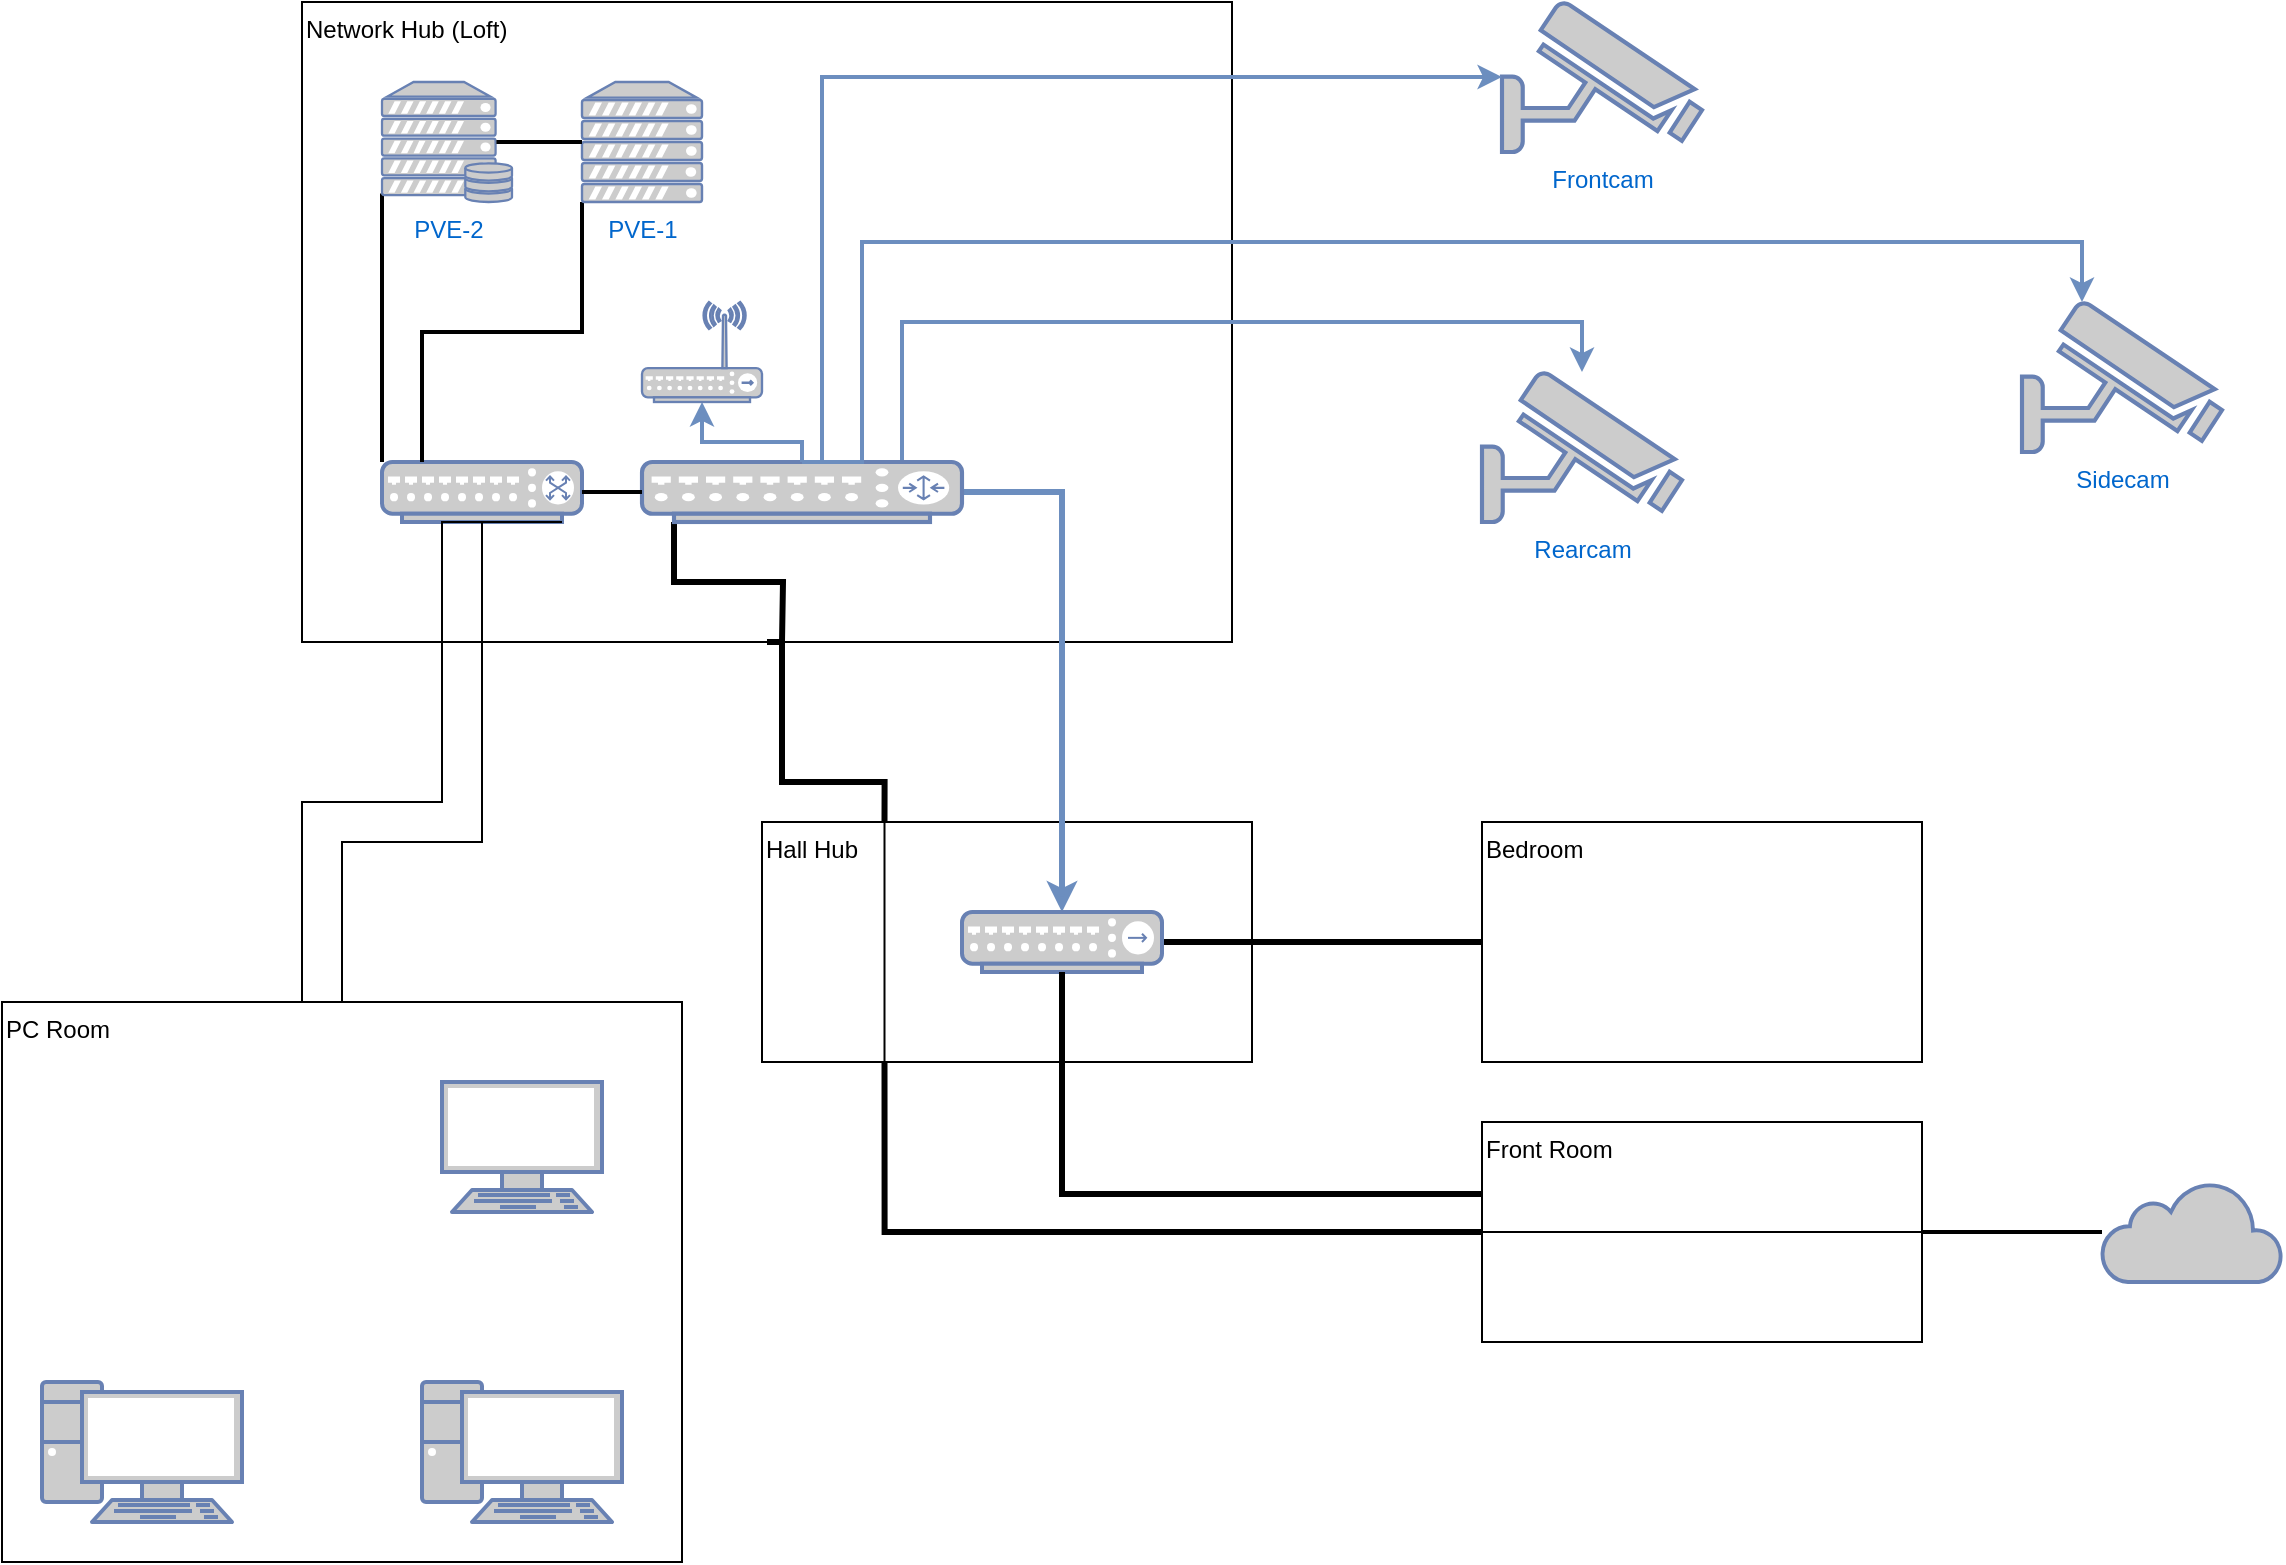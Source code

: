 <mxfile version="24.7.6">
  <diagram name="Page-1" id="bfe91b75-5d2c-26a0-9c1d-138518896778">
    <mxGraphModel dx="1358" dy="976" grid="1" gridSize="10" guides="1" tooltips="1" connect="1" arrows="1" fold="1" page="1" pageScale="1" pageWidth="1169" pageHeight="827" background="none" math="0" shadow="0">
      <root>
        <mxCell id="0" />
        <mxCell id="1" parent="0" />
        <mxCell id="rhZr1Ncj7lWOEAyM3C-6-3" value="Network Hub (Loft)" style="rounded=0;whiteSpace=wrap;html=1;verticalAlign=top;align=left;" vertex="1" parent="1">
          <mxGeometry x="170" y="10" width="465" height="320" as="geometry" />
        </mxCell>
        <mxCell id="rhZr1Ncj7lWOEAyM3C-6-21" style="edgeStyle=orthogonalEdgeStyle;rounded=0;orthogonalLoop=1;jettySize=auto;html=1;exitX=0.25;exitY=1;exitDx=0;exitDy=0;entryX=0;entryY=0.5;entryDx=0;entryDy=0;endArrow=none;endFill=0;strokeWidth=3;" edge="1" parent="1" source="rhZr1Ncj7lWOEAyM3C-6-4" target="rhZr1Ncj7lWOEAyM3C-6-9">
          <mxGeometry relative="1" as="geometry" />
        </mxCell>
        <mxCell id="rhZr1Ncj7lWOEAyM3C-6-4" value="Hall Hub" style="rounded=0;whiteSpace=wrap;html=1;verticalAlign=top;align=left;" vertex="1" parent="1">
          <mxGeometry x="400" y="420" width="245" height="120" as="geometry" />
        </mxCell>
        <mxCell id="rhZr1Ncj7lWOEAyM3C-6-8" style="edgeStyle=orthogonalEdgeStyle;rounded=0;orthogonalLoop=1;jettySize=auto;html=1;entryX=0.25;entryY=0;entryDx=0;entryDy=0;endArrow=none;endFill=0;strokeWidth=3;exitX=0.5;exitY=1;exitDx=0;exitDy=0;" edge="1" parent="1" source="rhZr1Ncj7lWOEAyM3C-6-3" target="rhZr1Ncj7lWOEAyM3C-6-4">
          <mxGeometry relative="1" as="geometry">
            <mxPoint x="170" y="340" as="sourcePoint" />
            <Array as="points">
              <mxPoint x="410" y="400" />
              <mxPoint x="461" y="400" />
            </Array>
          </mxGeometry>
        </mxCell>
        <mxCell id="rhZr1Ncj7lWOEAyM3C-6-9" value="Front Room" style="rounded=0;whiteSpace=wrap;html=1;verticalAlign=top;align=left;" vertex="1" parent="1">
          <mxGeometry x="760" y="570" width="220" height="110" as="geometry" />
        </mxCell>
        <mxCell id="rhZr1Ncj7lWOEAyM3C-6-11" style="edgeStyle=orthogonalEdgeStyle;rounded=0;orthogonalLoop=1;jettySize=auto;html=1;entryX=1;entryY=0.5;entryDx=0;entryDy=0;endArrow=none;endFill=0;strokeWidth=2;" edge="1" parent="1" source="rhZr1Ncj7lWOEAyM3C-6-10" target="rhZr1Ncj7lWOEAyM3C-6-9">
          <mxGeometry relative="1" as="geometry" />
        </mxCell>
        <mxCell id="rhZr1Ncj7lWOEAyM3C-6-10" value="" style="html=1;outlineConnect=0;fillColor=#CCCCCC;strokeColor=#6881B3;gradientColor=none;gradientDirection=north;strokeWidth=2;shape=mxgraph.networks.cloud;fontColor=#ffffff;" vertex="1" parent="1">
          <mxGeometry x="1070" y="600" width="90" height="50" as="geometry" />
        </mxCell>
        <mxCell id="rhZr1Ncj7lWOEAyM3C-6-16" value="" style="endArrow=none;html=1;rounded=0;entryX=1;entryY=0.5;entryDx=0;entryDy=0;exitX=0;exitY=0.5;exitDx=0;exitDy=0;" edge="1" parent="1" source="rhZr1Ncj7lWOEAyM3C-6-9" target="rhZr1Ncj7lWOEAyM3C-6-9">
          <mxGeometry width="50" height="50" relative="1" as="geometry">
            <mxPoint x="760" y="630" as="sourcePoint" />
            <mxPoint x="810" y="580" as="targetPoint" />
          </mxGeometry>
        </mxCell>
        <mxCell id="rhZr1Ncj7lWOEAyM3C-6-18" value="PC Room" style="rounded=0;whiteSpace=wrap;html=1;verticalAlign=top;align=left;" vertex="1" parent="1">
          <mxGeometry x="20" y="510" width="340" height="280" as="geometry" />
        </mxCell>
        <mxCell id="rhZr1Ncj7lWOEAyM3C-6-22" value="" style="endArrow=none;html=1;rounded=0;entryX=0.25;entryY=0;entryDx=0;entryDy=0;exitX=0.25;exitY=1;exitDx=0;exitDy=0;" edge="1" parent="1" source="rhZr1Ncj7lWOEAyM3C-6-4" target="rhZr1Ncj7lWOEAyM3C-6-4">
          <mxGeometry width="50" height="50" relative="1" as="geometry">
            <mxPoint x="430" y="500" as="sourcePoint" />
            <mxPoint x="480" y="450" as="targetPoint" />
          </mxGeometry>
        </mxCell>
        <mxCell id="rhZr1Ncj7lWOEAyM3C-6-27" value="Bedroom" style="rounded=0;whiteSpace=wrap;html=1;verticalAlign=top;align=left;" vertex="1" parent="1">
          <mxGeometry x="760" y="420" width="220" height="120" as="geometry" />
        </mxCell>
        <mxCell id="rhZr1Ncj7lWOEAyM3C-6-29" value="" style="fontColor=#0066CC;verticalAlign=top;verticalLabelPosition=bottom;labelPosition=center;align=center;html=1;outlineConnect=0;fillColor=#CCCCCC;strokeColor=#6881B3;gradientColor=none;gradientDirection=north;strokeWidth=2;shape=mxgraph.networks.pc;" vertex="1" parent="1">
          <mxGeometry x="230" y="700" width="100" height="70" as="geometry" />
        </mxCell>
        <mxCell id="rhZr1Ncj7lWOEAyM3C-6-30" value="" style="fontColor=#0066CC;verticalAlign=top;verticalLabelPosition=bottom;labelPosition=center;align=center;html=1;outlineConnect=0;fillColor=#CCCCCC;strokeColor=#6881B3;gradientColor=none;gradientDirection=north;strokeWidth=2;shape=mxgraph.networks.pc;" vertex="1" parent="1">
          <mxGeometry x="40" y="700" width="100" height="70" as="geometry" />
        </mxCell>
        <mxCell id="rhZr1Ncj7lWOEAyM3C-6-31" value="" style="fontColor=#0066CC;verticalAlign=top;verticalLabelPosition=bottom;labelPosition=center;align=center;html=1;outlineConnect=0;fillColor=#CCCCCC;strokeColor=#6881B3;gradientColor=none;gradientDirection=north;strokeWidth=2;shape=mxgraph.networks.terminal;" vertex="1" parent="1">
          <mxGeometry x="240" y="550" width="80" height="65" as="geometry" />
        </mxCell>
        <mxCell id="rhZr1Ncj7lWOEAyM3C-6-34" style="edgeStyle=orthogonalEdgeStyle;rounded=0;orthogonalLoop=1;jettySize=auto;html=1;exitX=0.1;exitY=1;exitDx=0;exitDy=0;exitPerimeter=0;endArrow=none;endFill=0;strokeWidth=3;" edge="1" parent="1" source="rhZr1Ncj7lWOEAyM3C-6-32">
          <mxGeometry relative="1" as="geometry">
            <mxPoint x="410" y="330" as="targetPoint" />
          </mxGeometry>
        </mxCell>
        <mxCell id="rhZr1Ncj7lWOEAyM3C-6-45" style="edgeStyle=orthogonalEdgeStyle;rounded=0;orthogonalLoop=1;jettySize=auto;html=1;exitX=1;exitY=0.5;exitDx=0;exitDy=0;exitPerimeter=0;strokeWidth=3;endArrow=classic;endFill=1;fillColor=#dae8fc;strokeColor=#6c8ebf;" edge="1" parent="1" source="rhZr1Ncj7lWOEAyM3C-6-32" target="rhZr1Ncj7lWOEAyM3C-6-33">
          <mxGeometry relative="1" as="geometry" />
        </mxCell>
        <mxCell id="rhZr1Ncj7lWOEAyM3C-6-49" style="edgeStyle=orthogonalEdgeStyle;rounded=0;orthogonalLoop=1;jettySize=auto;html=1;exitX=0.5;exitY=0;exitDx=0;exitDy=0;exitPerimeter=0;fillColor=#dae8fc;strokeColor=#6c8ebf;strokeWidth=2;" edge="1" parent="1" source="rhZr1Ncj7lWOEAyM3C-6-32" target="rhZr1Ncj7lWOEAyM3C-6-40">
          <mxGeometry relative="1" as="geometry">
            <Array as="points">
              <mxPoint x="470" y="240" />
              <mxPoint x="470" y="170" />
              <mxPoint x="810" y="170" />
            </Array>
          </mxGeometry>
        </mxCell>
        <mxCell id="rhZr1Ncj7lWOEAyM3C-6-32" value="" style="fontColor=#0066CC;verticalAlign=top;verticalLabelPosition=bottom;labelPosition=center;align=center;html=1;outlineConnect=0;fillColor=#CCCCCC;strokeColor=#6881B3;gradientColor=none;gradientDirection=north;strokeWidth=2;shape=mxgraph.networks.router;" vertex="1" parent="1">
          <mxGeometry x="340" y="240" width="160" height="30" as="geometry" />
        </mxCell>
        <mxCell id="rhZr1Ncj7lWOEAyM3C-6-47" style="edgeStyle=orthogonalEdgeStyle;rounded=0;orthogonalLoop=1;jettySize=auto;html=1;exitX=1;exitY=0.5;exitDx=0;exitDy=0;exitPerimeter=0;entryX=0;entryY=0.5;entryDx=0;entryDy=0;strokeWidth=3;endArrow=none;endFill=0;" edge="1" parent="1" source="rhZr1Ncj7lWOEAyM3C-6-33" target="rhZr1Ncj7lWOEAyM3C-6-27">
          <mxGeometry relative="1" as="geometry" />
        </mxCell>
        <mxCell id="rhZr1Ncj7lWOEAyM3C-6-33" value="" style="fontColor=#0066CC;verticalAlign=top;verticalLabelPosition=bottom;labelPosition=center;align=center;html=1;outlineConnect=0;fillColor=#CCCCCC;strokeColor=#6881B3;gradientColor=none;gradientDirection=north;strokeWidth=2;shape=mxgraph.networks.hub;" vertex="1" parent="1">
          <mxGeometry x="500" y="465" width="100" height="30" as="geometry" />
        </mxCell>
        <mxCell id="rhZr1Ncj7lWOEAyM3C-6-35" value="" style="fontColor=#0066CC;verticalAlign=top;verticalLabelPosition=bottom;labelPosition=center;align=center;html=1;outlineConnect=0;fillColor=#CCCCCC;strokeColor=#6881B3;gradientColor=none;gradientDirection=north;strokeWidth=2;shape=mxgraph.networks.switch;" vertex="1" parent="1">
          <mxGeometry x="210" y="240" width="100" height="30" as="geometry" />
        </mxCell>
        <mxCell id="rhZr1Ncj7lWOEAyM3C-6-36" style="edgeStyle=orthogonalEdgeStyle;rounded=0;orthogonalLoop=1;jettySize=auto;html=1;exitX=1;exitY=0.5;exitDx=0;exitDy=0;exitPerimeter=0;entryX=0;entryY=0.5;entryDx=0;entryDy=0;entryPerimeter=0;endArrow=none;endFill=0;strokeWidth=2;" edge="1" parent="1" source="rhZr1Ncj7lWOEAyM3C-6-35" target="rhZr1Ncj7lWOEAyM3C-6-32">
          <mxGeometry relative="1" as="geometry" />
        </mxCell>
        <mxCell id="rhZr1Ncj7lWOEAyM3C-6-38" style="edgeStyle=orthogonalEdgeStyle;rounded=0;orthogonalLoop=1;jettySize=auto;html=1;exitX=0.5;exitY=1;exitDx=0;exitDy=0;exitPerimeter=0;entryX=0.5;entryY=0;entryDx=0;entryDy=0;endArrow=none;endFill=0;" edge="1" parent="1" source="rhZr1Ncj7lWOEAyM3C-6-35" target="rhZr1Ncj7lWOEAyM3C-6-18">
          <mxGeometry relative="1" as="geometry">
            <Array as="points">
              <mxPoint x="240" y="270" />
              <mxPoint x="240" y="410" />
              <mxPoint x="170" y="410" />
            </Array>
          </mxGeometry>
        </mxCell>
        <mxCell id="rhZr1Ncj7lWOEAyM3C-6-39" style="edgeStyle=orthogonalEdgeStyle;rounded=0;orthogonalLoop=1;jettySize=auto;html=1;exitX=0.9;exitY=1;exitDx=0;exitDy=0;exitPerimeter=0;entryX=0.5;entryY=0;entryDx=0;entryDy=0;endArrow=none;endFill=0;" edge="1" parent="1" source="rhZr1Ncj7lWOEAyM3C-6-35" target="rhZr1Ncj7lWOEAyM3C-6-18">
          <mxGeometry relative="1" as="geometry">
            <Array as="points">
              <mxPoint x="260" y="270" />
              <mxPoint x="260" y="430" />
              <mxPoint x="190" y="430" />
            </Array>
          </mxGeometry>
        </mxCell>
        <mxCell id="rhZr1Ncj7lWOEAyM3C-6-40" value="Rearcam" style="fontColor=#0066CC;verticalAlign=top;verticalLabelPosition=bottom;labelPosition=center;align=center;html=1;outlineConnect=0;fillColor=#CCCCCC;strokeColor=#6881B3;gradientColor=none;gradientDirection=north;strokeWidth=2;shape=mxgraph.networks.security_camera;" vertex="1" parent="1">
          <mxGeometry x="760" y="195" width="100" height="75" as="geometry" />
        </mxCell>
        <mxCell id="rhZr1Ncj7lWOEAyM3C-6-41" value="Sidecam" style="fontColor=#0066CC;verticalAlign=top;verticalLabelPosition=bottom;labelPosition=center;align=center;html=1;outlineConnect=0;fillColor=#CCCCCC;strokeColor=#6881B3;gradientColor=none;gradientDirection=north;strokeWidth=2;shape=mxgraph.networks.security_camera;" vertex="1" parent="1">
          <mxGeometry x="1030" y="160" width="100" height="75" as="geometry" />
        </mxCell>
        <mxCell id="rhZr1Ncj7lWOEAyM3C-6-42" value="Frontcam" style="fontColor=#0066CC;verticalAlign=top;verticalLabelPosition=bottom;labelPosition=center;align=center;html=1;outlineConnect=0;fillColor=#CCCCCC;strokeColor=#6881B3;gradientColor=none;gradientDirection=north;strokeWidth=2;shape=mxgraph.networks.security_camera;" vertex="1" parent="1">
          <mxGeometry x="770" y="10" width="100" height="75" as="geometry" />
        </mxCell>
        <mxCell id="rhZr1Ncj7lWOEAyM3C-6-46" style="edgeStyle=orthogonalEdgeStyle;rounded=0;orthogonalLoop=1;jettySize=auto;html=1;exitX=0.5;exitY=1;exitDx=0;exitDy=0;exitPerimeter=0;entryX=0;entryY=0.327;entryDx=0;entryDy=0;entryPerimeter=0;strokeWidth=3;endArrow=none;endFill=0;" edge="1" parent="1" source="rhZr1Ncj7lWOEAyM3C-6-33" target="rhZr1Ncj7lWOEAyM3C-6-9">
          <mxGeometry relative="1" as="geometry" />
        </mxCell>
        <mxCell id="rhZr1Ncj7lWOEAyM3C-6-48" style="edgeStyle=orthogonalEdgeStyle;rounded=0;orthogonalLoop=1;jettySize=auto;html=1;exitX=0.5;exitY=0;exitDx=0;exitDy=0;exitPerimeter=0;entryX=0;entryY=0.5;entryDx=0;entryDy=0;entryPerimeter=0;endArrow=classic;endFill=1;strokeWidth=2;fillColor=#dae8fc;strokeColor=#6c8ebf;" edge="1" parent="1" source="rhZr1Ncj7lWOEAyM3C-6-32" target="rhZr1Ncj7lWOEAyM3C-6-42">
          <mxGeometry relative="1" as="geometry">
            <Array as="points">
              <mxPoint x="430" y="240" />
              <mxPoint x="430" y="48" />
            </Array>
          </mxGeometry>
        </mxCell>
        <mxCell id="rhZr1Ncj7lWOEAyM3C-6-50" style="edgeStyle=orthogonalEdgeStyle;rounded=0;orthogonalLoop=1;jettySize=auto;html=1;exitX=0.5;exitY=0;exitDx=0;exitDy=0;exitPerimeter=0;entryX=0.3;entryY=0;entryDx=0;entryDy=0;entryPerimeter=0;fillColor=#dae8fc;strokeColor=#6c8ebf;strokeWidth=2;" edge="1" parent="1" source="rhZr1Ncj7lWOEAyM3C-6-32" target="rhZr1Ncj7lWOEAyM3C-6-41">
          <mxGeometry relative="1" as="geometry">
            <Array as="points">
              <mxPoint x="450" y="240" />
              <mxPoint x="450" y="130" />
              <mxPoint x="1060" y="130" />
            </Array>
          </mxGeometry>
        </mxCell>
        <mxCell id="rhZr1Ncj7lWOEAyM3C-6-53" style="edgeStyle=orthogonalEdgeStyle;rounded=0;orthogonalLoop=1;jettySize=auto;html=1;strokeWidth=2;endArrow=none;endFill=0;exitX=0;exitY=0.93;exitDx=0;exitDy=0;exitPerimeter=0;" edge="1" parent="1" source="rhZr1Ncj7lWOEAyM3C-6-51" target="rhZr1Ncj7lWOEAyM3C-6-35">
          <mxGeometry relative="1" as="geometry">
            <Array as="points">
              <mxPoint x="210" y="170" />
              <mxPoint x="210" y="170" />
            </Array>
          </mxGeometry>
        </mxCell>
        <mxCell id="rhZr1Ncj7lWOEAyM3C-6-51" value="PVE-2" style="fontColor=#0066CC;verticalAlign=top;verticalLabelPosition=bottom;labelPosition=center;align=center;html=1;outlineConnect=0;fillColor=#CCCCCC;strokeColor=#6881B3;gradientColor=none;gradientDirection=north;strokeWidth=2;shape=mxgraph.networks.server_storage;" vertex="1" parent="1">
          <mxGeometry x="210" y="50" width="65" height="60" as="geometry" />
        </mxCell>
        <mxCell id="rhZr1Ncj7lWOEAyM3C-6-54" style="edgeStyle=orthogonalEdgeStyle;rounded=0;orthogonalLoop=1;jettySize=auto;html=1;exitX=0;exitY=1;exitDx=0;exitDy=0;exitPerimeter=0;endArrow=none;endFill=0;strokeWidth=2;" edge="1" parent="1" source="rhZr1Ncj7lWOEAyM3C-6-52" target="rhZr1Ncj7lWOEAyM3C-6-35">
          <mxGeometry relative="1" as="geometry">
            <Array as="points">
              <mxPoint x="310" y="175" />
              <mxPoint x="230" y="175" />
            </Array>
          </mxGeometry>
        </mxCell>
        <mxCell id="rhZr1Ncj7lWOEAyM3C-6-52" value="PVE-1" style="fontColor=#0066CC;verticalAlign=top;verticalLabelPosition=bottom;labelPosition=center;align=center;html=1;outlineConnect=0;fillColor=#CCCCCC;strokeColor=#6881B3;gradientColor=none;gradientDirection=north;strokeWidth=2;shape=mxgraph.networks.server;" vertex="1" parent="1">
          <mxGeometry x="310" y="50" width="60" height="60" as="geometry" />
        </mxCell>
        <mxCell id="rhZr1Ncj7lWOEAyM3C-6-55" style="edgeStyle=orthogonalEdgeStyle;rounded=0;orthogonalLoop=1;jettySize=auto;html=1;exitX=0.88;exitY=0.5;exitDx=0;exitDy=0;exitPerimeter=0;entryX=0;entryY=0.5;entryDx=0;entryDy=0;entryPerimeter=0;endArrow=none;endFill=0;strokeWidth=2;" edge="1" parent="1" source="rhZr1Ncj7lWOEAyM3C-6-51" target="rhZr1Ncj7lWOEAyM3C-6-52">
          <mxGeometry relative="1" as="geometry" />
        </mxCell>
        <mxCell id="rhZr1Ncj7lWOEAyM3C-6-57" style="edgeStyle=orthogonalEdgeStyle;rounded=0;orthogonalLoop=1;jettySize=auto;html=1;startArrow=classic;startFill=1;endArrow=none;endFill=0;fillColor=#dae8fc;strokeColor=#6c8ebf;strokeWidth=2;" edge="1" parent="1" source="rhZr1Ncj7lWOEAyM3C-6-56" target="rhZr1Ncj7lWOEAyM3C-6-32">
          <mxGeometry relative="1" as="geometry" />
        </mxCell>
        <mxCell id="rhZr1Ncj7lWOEAyM3C-6-56" value="" style="fontColor=#0066CC;verticalAlign=top;verticalLabelPosition=bottom;labelPosition=center;align=center;html=1;outlineConnect=0;fillColor=#CCCCCC;strokeColor=#6881B3;gradientColor=none;gradientDirection=north;strokeWidth=2;shape=mxgraph.networks.wireless_hub;" vertex="1" parent="1">
          <mxGeometry x="340" y="160" width="60" height="50" as="geometry" />
        </mxCell>
      </root>
    </mxGraphModel>
  </diagram>
</mxfile>
